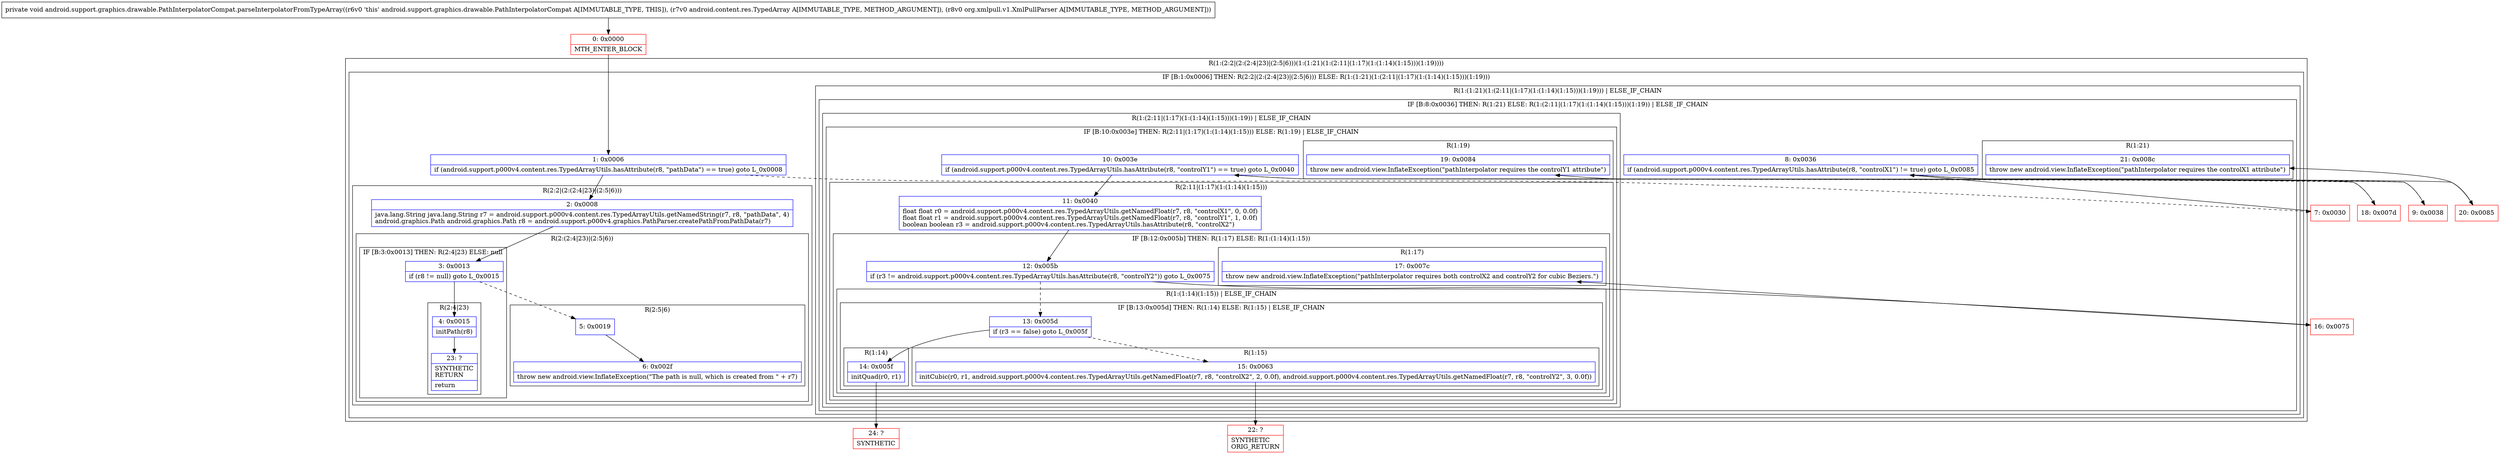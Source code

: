 digraph "CFG forandroid.support.graphics.drawable.PathInterpolatorCompat.parseInterpolatorFromTypeArray(Landroid\/content\/res\/TypedArray;Lorg\/xmlpull\/v1\/XmlPullParser;)V" {
subgraph cluster_Region_887825577 {
label = "R(1:(2:2|(2:(2:4|23)|(2:5|6)))(1:(1:21)(1:(2:11|(1:17)(1:(1:14)(1:15)))(1:19))))";
node [shape=record,color=blue];
subgraph cluster_IfRegion_1584901623 {
label = "IF [B:1:0x0006] THEN: R(2:2|(2:(2:4|23)|(2:5|6))) ELSE: R(1:(1:21)(1:(2:11|(1:17)(1:(1:14)(1:15)))(1:19)))";
node [shape=record,color=blue];
Node_1 [shape=record,label="{1\:\ 0x0006|if (android.support.p000v4.content.res.TypedArrayUtils.hasAttribute(r8, \"pathData\") == true) goto L_0x0008\l}"];
subgraph cluster_Region_2106308374 {
label = "R(2:2|(2:(2:4|23)|(2:5|6)))";
node [shape=record,color=blue];
Node_2 [shape=record,label="{2\:\ 0x0008|java.lang.String java.lang.String r7 = android.support.p000v4.content.res.TypedArrayUtils.getNamedString(r7, r8, \"pathData\", 4)\landroid.graphics.Path android.graphics.Path r8 = android.support.p000v4.graphics.PathParser.createPathFromPathData(r7)\l}"];
subgraph cluster_Region_1692303295 {
label = "R(2:(2:4|23)|(2:5|6))";
node [shape=record,color=blue];
subgraph cluster_IfRegion_1612308453 {
label = "IF [B:3:0x0013] THEN: R(2:4|23) ELSE: null";
node [shape=record,color=blue];
Node_3 [shape=record,label="{3\:\ 0x0013|if (r8 != null) goto L_0x0015\l}"];
subgraph cluster_Region_1074729718 {
label = "R(2:4|23)";
node [shape=record,color=blue];
Node_4 [shape=record,label="{4\:\ 0x0015|initPath(r8)\l}"];
Node_23 [shape=record,label="{23\:\ ?|SYNTHETIC\lRETURN\l|return\l}"];
}
}
subgraph cluster_Region_960974237 {
label = "R(2:5|6)";
node [shape=record,color=blue];
Node_5 [shape=record,label="{5\:\ 0x0019}"];
Node_6 [shape=record,label="{6\:\ 0x002f|throw new android.view.InflateException(\"The path is null, which is created from \" + r7)\l}"];
}
}
}
subgraph cluster_Region_389517002 {
label = "R(1:(1:21)(1:(2:11|(1:17)(1:(1:14)(1:15)))(1:19))) | ELSE_IF_CHAIN\l";
node [shape=record,color=blue];
subgraph cluster_IfRegion_2056535785 {
label = "IF [B:8:0x0036] THEN: R(1:21) ELSE: R(1:(2:11|(1:17)(1:(1:14)(1:15)))(1:19)) | ELSE_IF_CHAIN\l";
node [shape=record,color=blue];
Node_8 [shape=record,label="{8\:\ 0x0036|if (android.support.p000v4.content.res.TypedArrayUtils.hasAttribute(r8, \"controlX1\") != true) goto L_0x0085\l}"];
subgraph cluster_Region_435104857 {
label = "R(1:21)";
node [shape=record,color=blue];
Node_21 [shape=record,label="{21\:\ 0x008c|throw new android.view.InflateException(\"pathInterpolator requires the controlX1 attribute\")\l}"];
}
subgraph cluster_Region_240884572 {
label = "R(1:(2:11|(1:17)(1:(1:14)(1:15)))(1:19)) | ELSE_IF_CHAIN\l";
node [shape=record,color=blue];
subgraph cluster_IfRegion_623969667 {
label = "IF [B:10:0x003e] THEN: R(2:11|(1:17)(1:(1:14)(1:15))) ELSE: R(1:19) | ELSE_IF_CHAIN\l";
node [shape=record,color=blue];
Node_10 [shape=record,label="{10\:\ 0x003e|if (android.support.p000v4.content.res.TypedArrayUtils.hasAttribute(r8, \"controlY1\") == true) goto L_0x0040\l}"];
subgraph cluster_Region_119770259 {
label = "R(2:11|(1:17)(1:(1:14)(1:15)))";
node [shape=record,color=blue];
Node_11 [shape=record,label="{11\:\ 0x0040|float float r0 = android.support.p000v4.content.res.TypedArrayUtils.getNamedFloat(r7, r8, \"controlX1\", 0, 0.0f)\lfloat float r1 = android.support.p000v4.content.res.TypedArrayUtils.getNamedFloat(r7, r8, \"controlY1\", 1, 0.0f)\lboolean boolean r3 = android.support.p000v4.content.res.TypedArrayUtils.hasAttribute(r8, \"controlX2\")\l}"];
subgraph cluster_IfRegion_1905590850 {
label = "IF [B:12:0x005b] THEN: R(1:17) ELSE: R(1:(1:14)(1:15))";
node [shape=record,color=blue];
Node_12 [shape=record,label="{12\:\ 0x005b|if (r3 != android.support.p000v4.content.res.TypedArrayUtils.hasAttribute(r8, \"controlY2\")) goto L_0x0075\l}"];
subgraph cluster_Region_2114524346 {
label = "R(1:17)";
node [shape=record,color=blue];
Node_17 [shape=record,label="{17\:\ 0x007c|throw new android.view.InflateException(\"pathInterpolator requires both controlX2 and controlY2 for cubic Beziers.\")\l}"];
}
subgraph cluster_Region_509899462 {
label = "R(1:(1:14)(1:15)) | ELSE_IF_CHAIN\l";
node [shape=record,color=blue];
subgraph cluster_IfRegion_1791582199 {
label = "IF [B:13:0x005d] THEN: R(1:14) ELSE: R(1:15) | ELSE_IF_CHAIN\l";
node [shape=record,color=blue];
Node_13 [shape=record,label="{13\:\ 0x005d|if (r3 == false) goto L_0x005f\l}"];
subgraph cluster_Region_953544712 {
label = "R(1:14)";
node [shape=record,color=blue];
Node_14 [shape=record,label="{14\:\ 0x005f|initQuad(r0, r1)\l}"];
}
subgraph cluster_Region_1453475143 {
label = "R(1:15)";
node [shape=record,color=blue];
Node_15 [shape=record,label="{15\:\ 0x0063|initCubic(r0, r1, android.support.p000v4.content.res.TypedArrayUtils.getNamedFloat(r7, r8, \"controlX2\", 2, 0.0f), android.support.p000v4.content.res.TypedArrayUtils.getNamedFloat(r7, r8, \"controlY2\", 3, 0.0f))\l}"];
}
}
}
}
}
subgraph cluster_Region_1278712621 {
label = "R(1:19)";
node [shape=record,color=blue];
Node_19 [shape=record,label="{19\:\ 0x0084|throw new android.view.InflateException(\"pathInterpolator requires the controlY1 attribute\")\l}"];
}
}
}
}
}
}
}
Node_0 [shape=record,color=red,label="{0\:\ 0x0000|MTH_ENTER_BLOCK\l}"];
Node_7 [shape=record,color=red,label="{7\:\ 0x0030}"];
Node_9 [shape=record,color=red,label="{9\:\ 0x0038}"];
Node_16 [shape=record,color=red,label="{16\:\ 0x0075}"];
Node_18 [shape=record,color=red,label="{18\:\ 0x007d}"];
Node_20 [shape=record,color=red,label="{20\:\ 0x0085}"];
Node_22 [shape=record,color=red,label="{22\:\ ?|SYNTHETIC\lORIG_RETURN\l}"];
Node_24 [shape=record,color=red,label="{24\:\ ?|SYNTHETIC\l}"];
MethodNode[shape=record,label="{private void android.support.graphics.drawable.PathInterpolatorCompat.parseInterpolatorFromTypeArray((r6v0 'this' android.support.graphics.drawable.PathInterpolatorCompat A[IMMUTABLE_TYPE, THIS]), (r7v0 android.content.res.TypedArray A[IMMUTABLE_TYPE, METHOD_ARGUMENT]), (r8v0 org.xmlpull.v1.XmlPullParser A[IMMUTABLE_TYPE, METHOD_ARGUMENT])) }"];
MethodNode -> Node_0;
Node_1 -> Node_2;
Node_1 -> Node_7[style=dashed];
Node_2 -> Node_3;
Node_3 -> Node_4;
Node_3 -> Node_5[style=dashed];
Node_4 -> Node_23;
Node_5 -> Node_6;
Node_8 -> Node_9[style=dashed];
Node_8 -> Node_20;
Node_10 -> Node_11;
Node_10 -> Node_18[style=dashed];
Node_11 -> Node_12;
Node_12 -> Node_13[style=dashed];
Node_12 -> Node_16;
Node_13 -> Node_14;
Node_13 -> Node_15[style=dashed];
Node_14 -> Node_24;
Node_15 -> Node_22;
Node_0 -> Node_1;
Node_7 -> Node_8;
Node_9 -> Node_10;
Node_16 -> Node_17;
Node_18 -> Node_19;
Node_20 -> Node_21;
}

